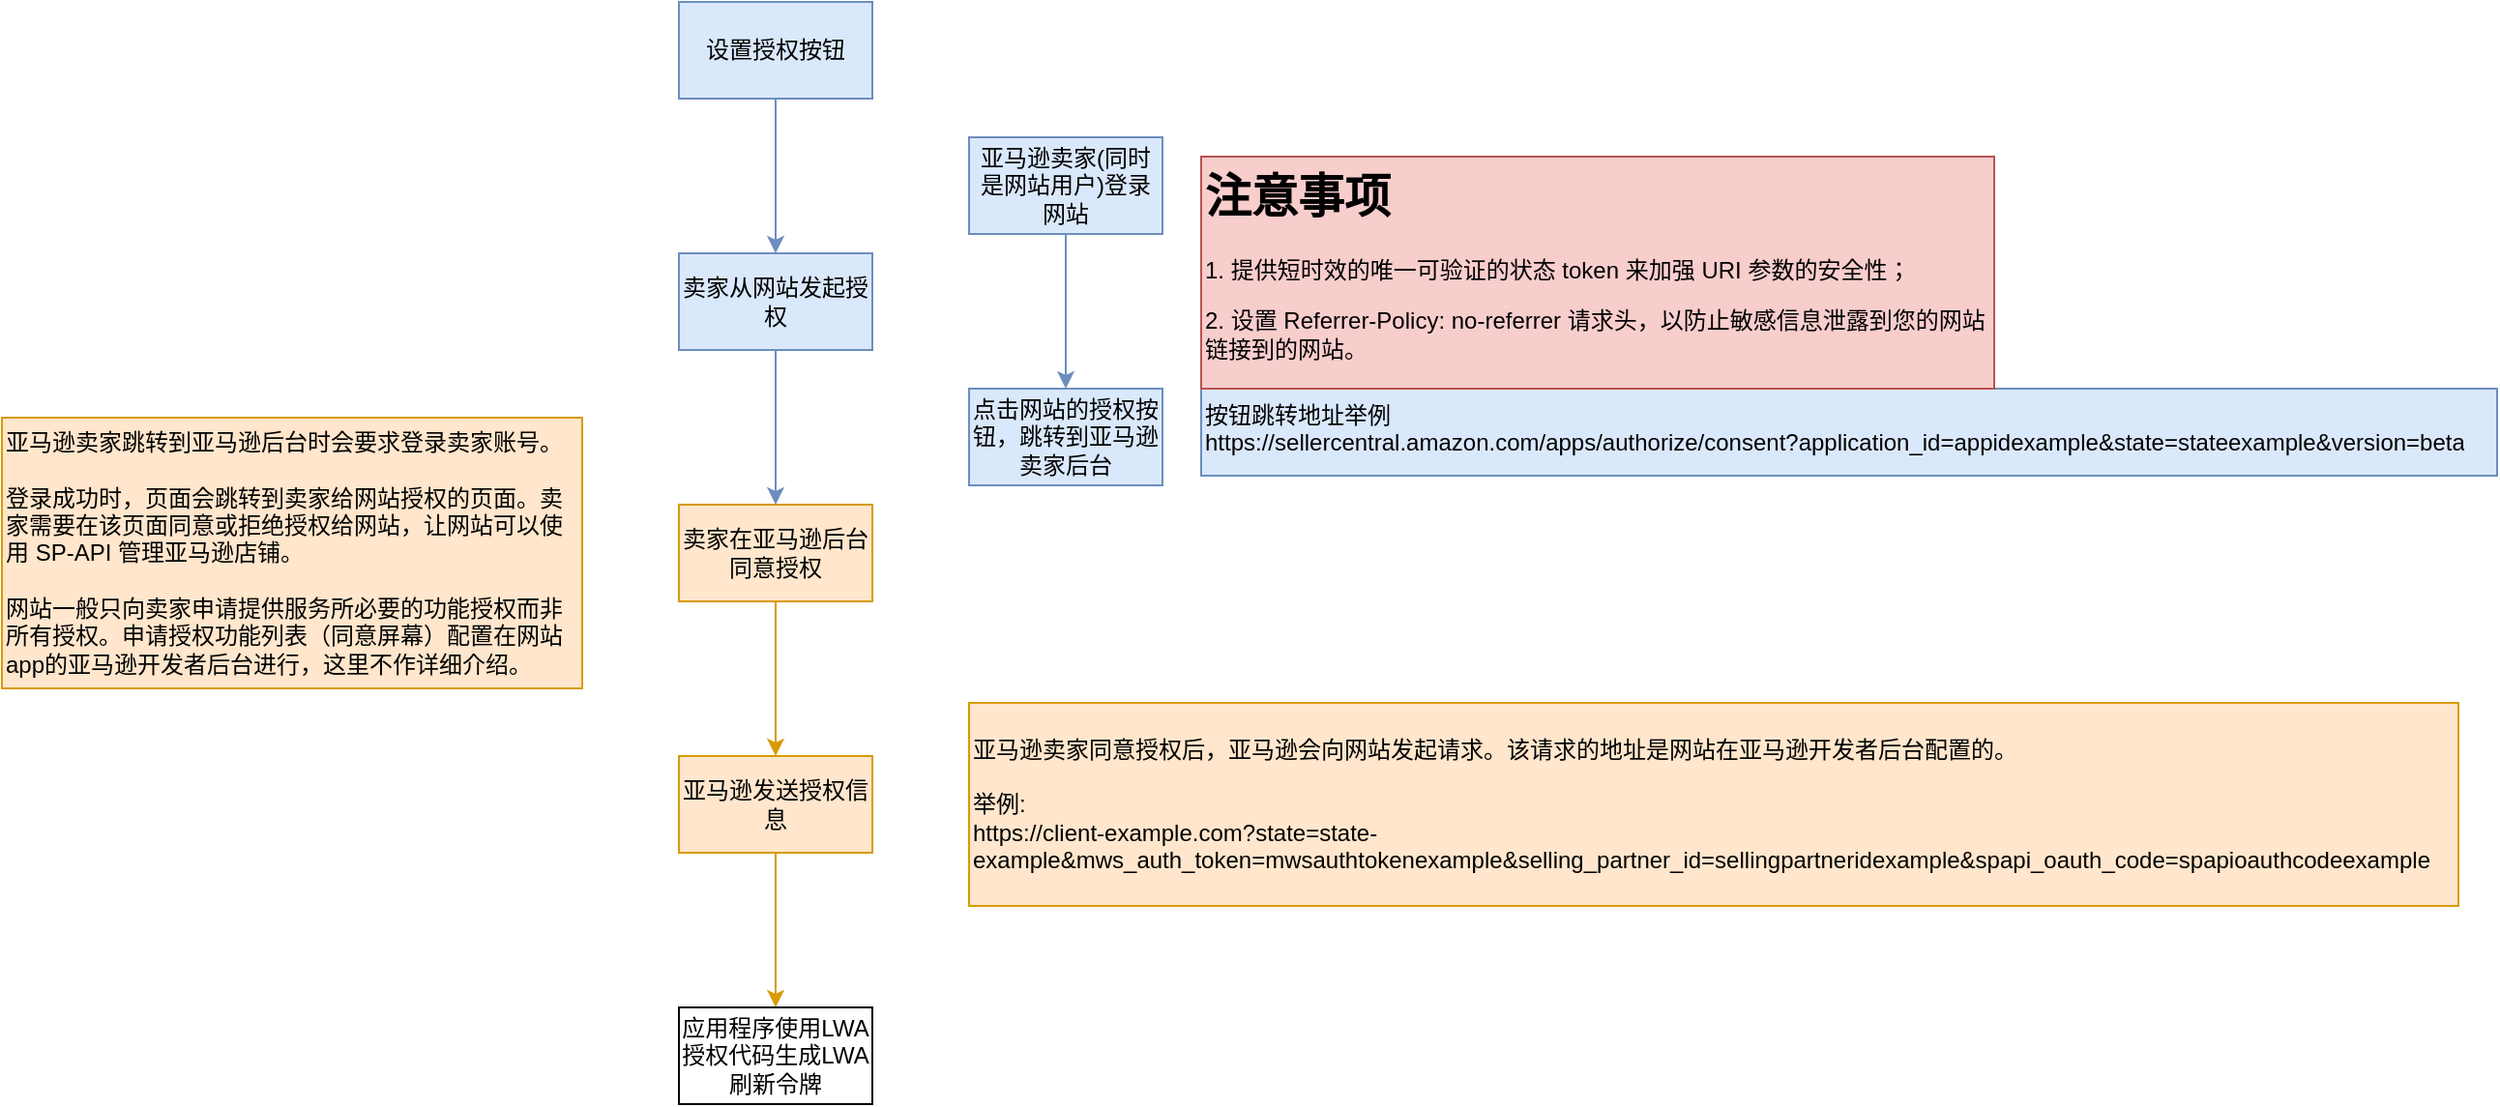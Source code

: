 <mxfile version="24.7.7">
  <diagram name="第 1 页" id="EUCrMSwbg8C987eHivcL">
    <mxGraphModel dx="1097" dy="724" grid="1" gridSize="10" guides="1" tooltips="1" connect="1" arrows="1" fold="1" page="1" pageScale="1" pageWidth="850" pageHeight="1100" math="0" shadow="0">
      <root>
        <mxCell id="0" />
        <mxCell id="1" parent="0" />
        <mxCell id="Y9t4oav_r9_LVxDpHB5L-4" value="" style="edgeStyle=orthogonalEdgeStyle;rounded=0;orthogonalLoop=1;jettySize=auto;html=1;fillColor=#dae8fc;strokeColor=#6c8ebf;" parent="1" source="Y9t4oav_r9_LVxDpHB5L-2" target="Y9t4oav_r9_LVxDpHB5L-3" edge="1">
          <mxGeometry relative="1" as="geometry" />
        </mxCell>
        <mxCell id="Y9t4oav_r9_LVxDpHB5L-2" value="设置授权按钮" style="html=1;dashed=0;whiteSpace=wrap;fillColor=#dae8fc;strokeColor=#6c8ebf;" parent="1" vertex="1">
          <mxGeometry x="410" y="360" width="100" height="50" as="geometry" />
        </mxCell>
        <mxCell id="Y9t4oav_r9_LVxDpHB5L-6" value="" style="edgeStyle=orthogonalEdgeStyle;rounded=0;orthogonalLoop=1;jettySize=auto;html=1;fillColor=#dae8fc;strokeColor=#6c8ebf;" parent="1" source="Y9t4oav_r9_LVxDpHB5L-3" target="Y9t4oav_r9_LVxDpHB5L-5" edge="1">
          <mxGeometry relative="1" as="geometry" />
        </mxCell>
        <mxCell id="Y9t4oav_r9_LVxDpHB5L-3" value="卖家从网站发起授权" style="html=1;dashed=0;whiteSpace=wrap;fillColor=#dae8fc;strokeColor=#6c8ebf;" parent="1" vertex="1">
          <mxGeometry x="410" y="490" width="100" height="50" as="geometry" />
        </mxCell>
        <mxCell id="Y9t4oav_r9_LVxDpHB5L-8" value="" style="edgeStyle=orthogonalEdgeStyle;rounded=0;orthogonalLoop=1;jettySize=auto;html=1;fillColor=#ffe6cc;strokeColor=#d79b00;" parent="1" source="Y9t4oav_r9_LVxDpHB5L-5" target="Y9t4oav_r9_LVxDpHB5L-7" edge="1">
          <mxGeometry relative="1" as="geometry" />
        </mxCell>
        <mxCell id="Y9t4oav_r9_LVxDpHB5L-5" value="卖家在亚马逊后台同意授权" style="html=1;dashed=0;whiteSpace=wrap;fillColor=#ffe6cc;strokeColor=#d79b00;" parent="1" vertex="1">
          <mxGeometry x="410" y="620" width="100" height="50" as="geometry" />
        </mxCell>
        <mxCell id="QlagxdASLO2grWa5YxOl-10" value="" style="edgeStyle=orthogonalEdgeStyle;rounded=0;orthogonalLoop=1;jettySize=auto;html=1;fillColor=#ffe6cc;strokeColor=#d79b00;" edge="1" parent="1" source="Y9t4oav_r9_LVxDpHB5L-7" target="QlagxdASLO2grWa5YxOl-9">
          <mxGeometry relative="1" as="geometry" />
        </mxCell>
        <mxCell id="Y9t4oav_r9_LVxDpHB5L-7" value="亚马逊发送授权信息" style="html=1;dashed=0;whiteSpace=wrap;fillColor=#ffe6cc;strokeColor=#d79b00;" parent="1" vertex="1">
          <mxGeometry x="410" y="750" width="100" height="50" as="geometry" />
        </mxCell>
        <mxCell id="QlagxdASLO2grWa5YxOl-3" value="" style="edgeStyle=orthogonalEdgeStyle;rounded=0;orthogonalLoop=1;jettySize=auto;html=1;fillColor=#dae8fc;strokeColor=#6c8ebf;" edge="1" parent="1" source="QlagxdASLO2grWa5YxOl-1" target="QlagxdASLO2grWa5YxOl-2">
          <mxGeometry relative="1" as="geometry" />
        </mxCell>
        <mxCell id="QlagxdASLO2grWa5YxOl-1" value="亚马逊卖家(同时是网站用户)登录网站" style="html=1;dashed=0;whiteSpace=wrap;fillColor=#dae8fc;strokeColor=#6c8ebf;" vertex="1" parent="1">
          <mxGeometry x="560" y="430" width="100" height="50" as="geometry" />
        </mxCell>
        <mxCell id="QlagxdASLO2grWa5YxOl-2" value="点击网站的授权按钮，跳转到亚马逊卖家后台" style="html=1;dashed=0;whiteSpace=wrap;fillColor=#dae8fc;strokeColor=#6c8ebf;" vertex="1" parent="1">
          <mxGeometry x="560" y="560" width="100" height="50" as="geometry" />
        </mxCell>
        <mxCell id="QlagxdASLO2grWa5YxOl-6" value="按钮跳转地址举例&#xa;https://sellercentral.amazon.com/apps/authorize/consent?application_id=appidexample&amp;state=stateexample&amp;version=beta&#xa;" style="text;whiteSpace=wrap;overflow=hidden;rounded=0;fillColor=#dae8fc;strokeColor=#6c8ebf;" vertex="1" parent="1">
          <mxGeometry x="680" y="560" width="670" height="45" as="geometry" />
        </mxCell>
        <mxCell id="QlagxdASLO2grWa5YxOl-4" value="&lt;h1 style=&quot;margin-top: 0px;&quot;&gt;注意事项&lt;/h1&gt;&lt;p&gt;1. 提供短时效的唯一可验证的状态 token 来加强 URI 参数的安全性；&lt;/p&gt;&lt;p&gt;2. 设置&amp;nbsp;Referrer-Policy: no-referrer 请求头，以防止敏感信息泄露到您的网站链接到的网站。&lt;/p&gt;" style="text;html=1;whiteSpace=wrap;overflow=hidden;rounded=0;fillColor=#f8cecc;strokeColor=#b85450;" vertex="1" parent="1">
          <mxGeometry x="680" y="440" width="410" height="120" as="geometry" />
        </mxCell>
        <mxCell id="QlagxdASLO2grWa5YxOl-9" value="应用程序使用LWA授权代码生成LWA刷新令牌" style="html=1;dashed=0;whiteSpace=wrap;" vertex="1" parent="1">
          <mxGeometry x="410" y="880" width="100" height="50" as="geometry" />
        </mxCell>
        <mxCell id="QlagxdASLO2grWa5YxOl-12" value="亚马逊卖家跳转到亚马逊后台时会要求登录卖家账号。&lt;div&gt;&lt;br&gt;&lt;div&gt;登录成功时，页面会跳转到卖家给网站授权的页面。卖家需要在该页面同意或拒绝授权给网站，让网站可以使用 SP-API 管理亚马逊店铺。&lt;/div&gt;&lt;/div&gt;&lt;div&gt;&lt;br&gt;&lt;/div&gt;&lt;div&gt;网站一般只向卖家申请提供服务所必要的功能授权而非所有授权。申请授权功能列表（同意屏幕）配置在网站app的亚马逊开发者后台进行，这里不作详细介绍。&lt;/div&gt;" style="text;html=1;align=left;verticalAlign=middle;whiteSpace=wrap;rounded=0;fillColor=#ffe6cc;strokeColor=#d79b00;" vertex="1" parent="1">
          <mxGeometry x="60" y="575" width="300" height="140" as="geometry" />
        </mxCell>
        <mxCell id="QlagxdASLO2grWa5YxOl-13" value="亚马逊卖家同意授权后，亚马逊会向网站发起请求。该请求的地址是网站在亚马逊开发者后台配置的。&lt;div&gt;&lt;br&gt;&lt;/div&gt;&lt;div&gt;举例:&lt;/div&gt;&lt;div&gt;https://client-example.com?state=state-example&amp;amp;mws_auth_token=mwsauthtokenexample&amp;amp;selling_partner_id=sellingpartneridexample&amp;amp;spapi_oauth_code=spapioauthcodeexample&lt;br&gt;&lt;/div&gt;" style="text;html=1;align=left;verticalAlign=middle;whiteSpace=wrap;rounded=0;fillColor=#ffe6cc;strokeColor=#d79b00;" vertex="1" parent="1">
          <mxGeometry x="560" y="722.5" width="770" height="105" as="geometry" />
        </mxCell>
      </root>
    </mxGraphModel>
  </diagram>
</mxfile>
